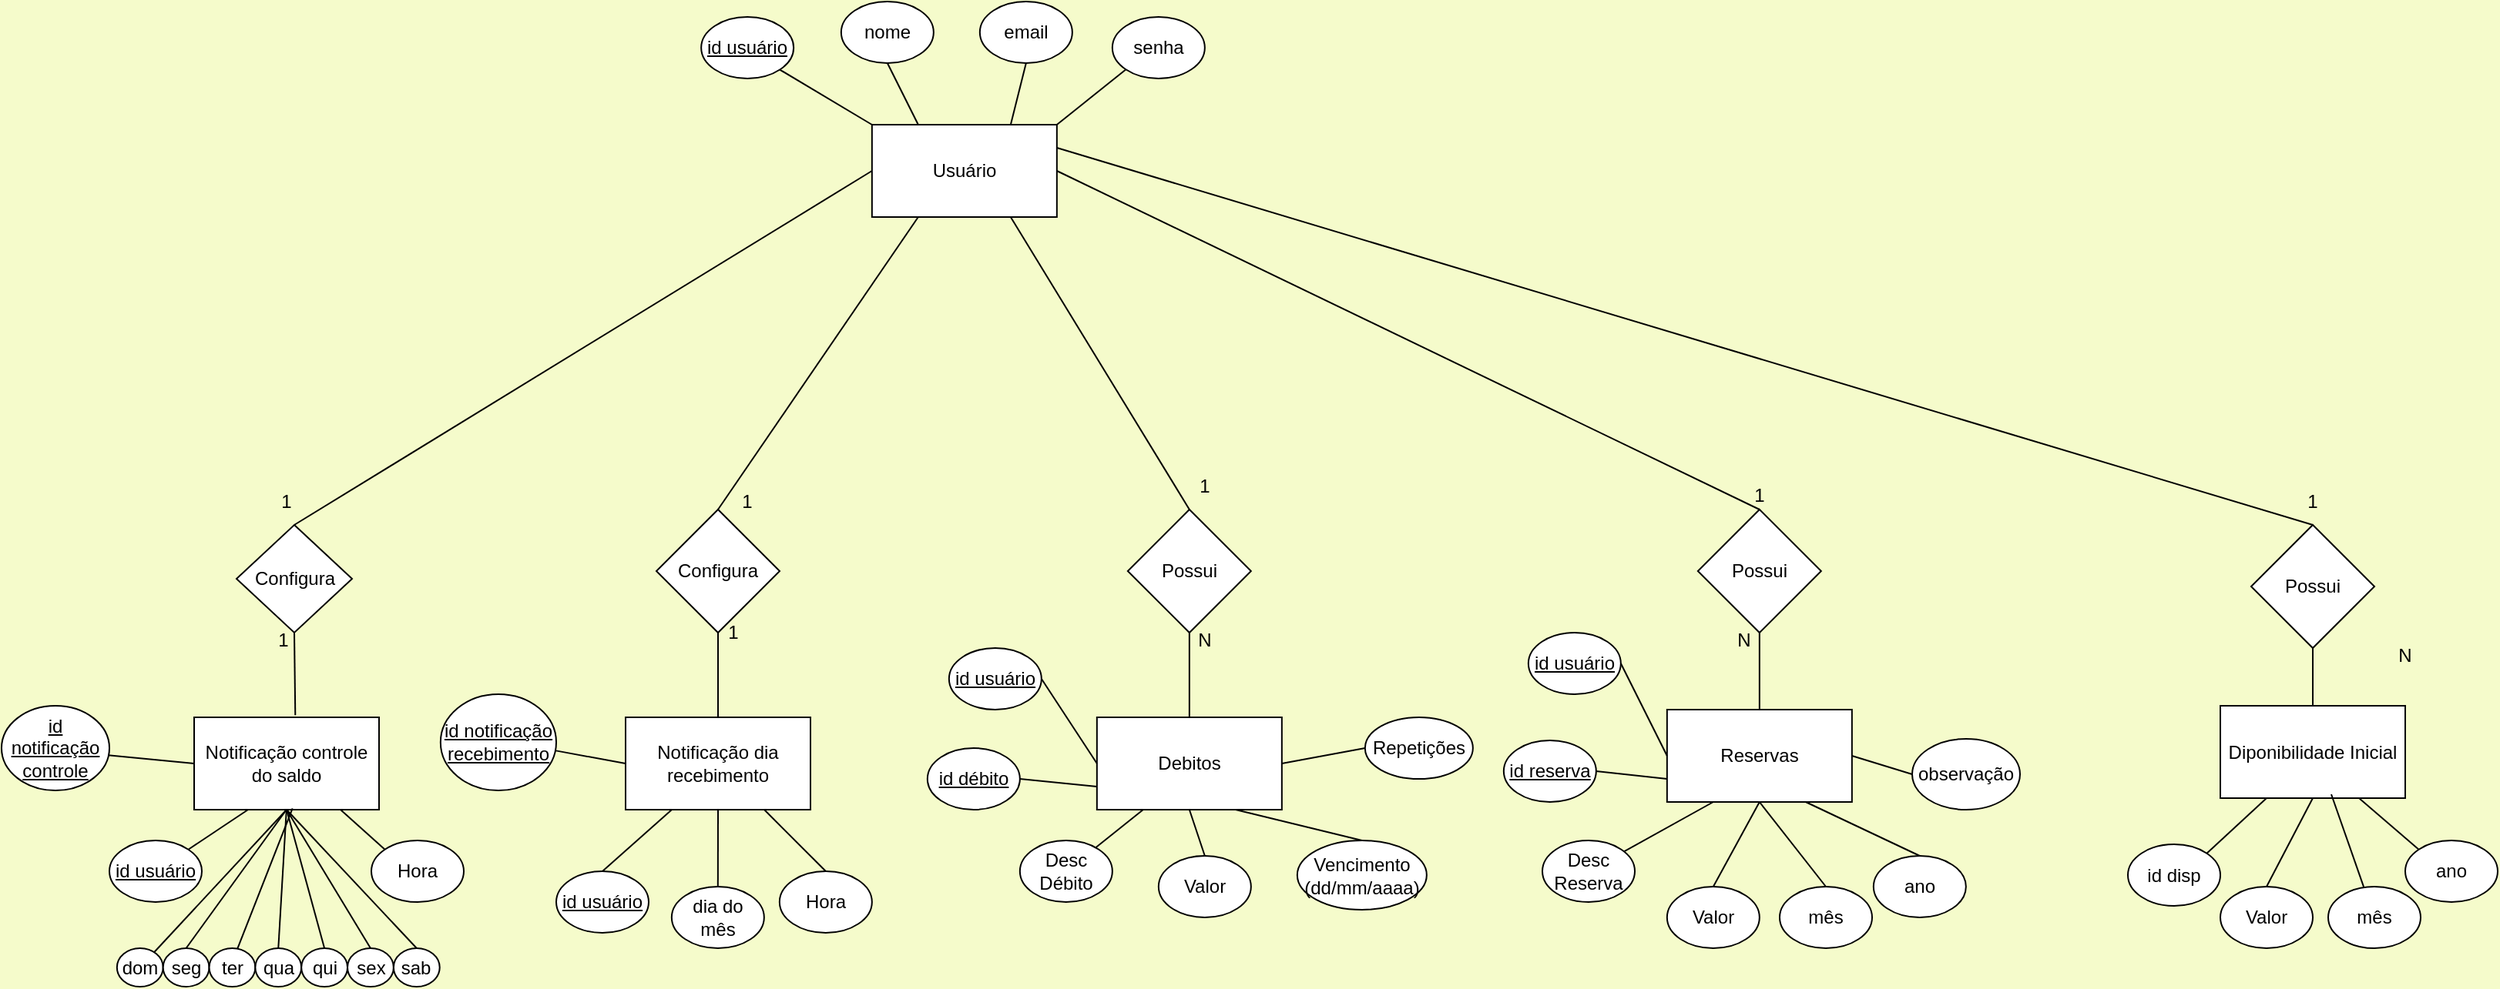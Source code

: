 <mxfile version="28.0.6">
  <diagram name="Página-1" id="mgVt0Ck4sowz0H74DGnP">
    <mxGraphModel dx="2885" dy="1116" grid="1" gridSize="10" guides="1" tooltips="1" connect="1" arrows="1" fold="1" page="1" pageScale="1" pageWidth="827" pageHeight="1169" background="light-dark(#f5fbcb, #121212)" math="0" shadow="0">
      <root>
        <mxCell id="0" />
        <mxCell id="1" parent="0" />
        <mxCell id="GZkJusN8BGpQduWCcCKn-1" value="Usuário" style="rounded=0;whiteSpace=wrap;html=1;" parent="1" vertex="1">
          <mxGeometry x="-235.08" y="311" width="120" height="60" as="geometry" />
        </mxCell>
        <mxCell id="GZkJusN8BGpQduWCcCKn-2" value="senha" style="ellipse;whiteSpace=wrap;html=1;" parent="1" vertex="1">
          <mxGeometry x="-79.08" y="241" width="60" height="40" as="geometry" />
        </mxCell>
        <mxCell id="GZkJusN8BGpQduWCcCKn-3" value="" style="endArrow=none;html=1;rounded=0;entryX=0;entryY=1;entryDx=0;entryDy=0;exitX=1;exitY=0;exitDx=0;exitDy=0;" parent="1" source="GZkJusN8BGpQduWCcCKn-1" target="GZkJusN8BGpQduWCcCKn-2" edge="1">
          <mxGeometry width="50" height="50" relative="1" as="geometry">
            <mxPoint x="-25.16" y="451" as="sourcePoint" />
            <mxPoint x="24.84" y="401" as="targetPoint" />
          </mxGeometry>
        </mxCell>
        <mxCell id="GZkJusN8BGpQduWCcCKn-4" value="email" style="ellipse;whiteSpace=wrap;html=1;" parent="1" vertex="1">
          <mxGeometry x="-165.08" y="231" width="60" height="40" as="geometry" />
        </mxCell>
        <mxCell id="GZkJusN8BGpQduWCcCKn-5" value="" style="endArrow=none;html=1;rounded=0;entryX=0.5;entryY=1;entryDx=0;entryDy=0;exitX=0.75;exitY=0;exitDx=0;exitDy=0;" parent="1" source="GZkJusN8BGpQduWCcCKn-1" target="GZkJusN8BGpQduWCcCKn-4" edge="1">
          <mxGeometry width="50" height="50" relative="1" as="geometry">
            <mxPoint x="-145.16" y="311" as="sourcePoint" />
            <mxPoint x="-125.16" y="291" as="targetPoint" />
          </mxGeometry>
        </mxCell>
        <mxCell id="GZkJusN8BGpQduWCcCKn-6" value="Debitos" style="rounded=0;whiteSpace=wrap;html=1;" parent="1" vertex="1">
          <mxGeometry x="-89.08" y="696" width="120" height="60" as="geometry" />
        </mxCell>
        <mxCell id="GZkJusN8BGpQduWCcCKn-7" value="Desc Débito" style="ellipse;whiteSpace=wrap;html=1;" parent="1" vertex="1">
          <mxGeometry x="-139.08" y="776" width="60" height="40" as="geometry" />
        </mxCell>
        <mxCell id="GZkJusN8BGpQduWCcCKn-8" value="Valor" style="ellipse;whiteSpace=wrap;html=1;" parent="1" vertex="1">
          <mxGeometry x="-49.08" y="786" width="60" height="40" as="geometry" />
        </mxCell>
        <mxCell id="GZkJusN8BGpQduWCcCKn-9" value="Vencimento&lt;div&gt;(dd/mm/aaaa)&lt;/div&gt;" style="ellipse;whiteSpace=wrap;html=1;" parent="1" vertex="1">
          <mxGeometry x="40.92" y="776" width="84" height="45" as="geometry" />
        </mxCell>
        <mxCell id="GZkJusN8BGpQduWCcCKn-12" value="&lt;u&gt;id usuário&lt;/u&gt;" style="ellipse;whiteSpace=wrap;html=1;" parent="1" vertex="1">
          <mxGeometry x="-345.92" y="241" width="60" height="40" as="geometry" />
        </mxCell>
        <mxCell id="GZkJusN8BGpQduWCcCKn-13" value="" style="endArrow=none;html=1;rounded=0;entryX=1;entryY=1;entryDx=0;entryDy=0;exitX=0;exitY=0;exitDx=0;exitDy=0;" parent="1" source="GZkJusN8BGpQduWCcCKn-1" target="GZkJusN8BGpQduWCcCKn-12" edge="1">
          <mxGeometry width="50" height="50" relative="1" as="geometry">
            <mxPoint x="-175.16" y="311" as="sourcePoint" />
            <mxPoint x="-285.08" y="289.96" as="targetPoint" />
          </mxGeometry>
        </mxCell>
        <mxCell id="GZkJusN8BGpQduWCcCKn-14" value="" style="endArrow=none;html=1;rounded=0;entryX=0;entryY=0.5;entryDx=0;entryDy=0;exitX=1;exitY=0.5;exitDx=0;exitDy=0;" parent="1" source="GZkJusN8BGpQduWCcCKn-15" target="GZkJusN8BGpQduWCcCKn-6" edge="1">
          <mxGeometry width="50" height="50" relative="1" as="geometry">
            <mxPoint x="-99.08" y="676" as="sourcePoint" />
            <mxPoint x="-129.08" y="656" as="targetPoint" />
          </mxGeometry>
        </mxCell>
        <mxCell id="GZkJusN8BGpQduWCcCKn-15" value="&lt;u&gt;id usuário&lt;/u&gt;" style="ellipse;whiteSpace=wrap;html=1;" parent="1" vertex="1">
          <mxGeometry x="-185.08" y="651" width="60" height="40" as="geometry" />
        </mxCell>
        <mxCell id="GZkJusN8BGpQduWCcCKn-17" value="" style="endArrow=none;html=1;rounded=0;exitX=0.25;exitY=1;exitDx=0;exitDy=0;" parent="1" source="GZkJusN8BGpQduWCcCKn-6" target="GZkJusN8BGpQduWCcCKn-7" edge="1">
          <mxGeometry width="50" height="50" relative="1" as="geometry">
            <mxPoint x="-29.08" y="686" as="sourcePoint" />
            <mxPoint x="-29.08" y="716" as="targetPoint" />
          </mxGeometry>
        </mxCell>
        <mxCell id="GZkJusN8BGpQduWCcCKn-20" value="" style="endArrow=none;html=1;rounded=0;entryX=0.5;entryY=0;entryDx=0;entryDy=0;exitX=0.5;exitY=1;exitDx=0;exitDy=0;" parent="1" source="GZkJusN8BGpQduWCcCKn-6" target="GZkJusN8BGpQduWCcCKn-8" edge="1">
          <mxGeometry width="50" height="50" relative="1" as="geometry">
            <mxPoint x="-59.08" y="756" as="sourcePoint" />
            <mxPoint x="-59.08" y="793" as="targetPoint" />
          </mxGeometry>
        </mxCell>
        <mxCell id="GZkJusN8BGpQduWCcCKn-21" value="" style="endArrow=none;html=1;rounded=0;exitX=0.75;exitY=1;exitDx=0;exitDy=0;entryX=0.5;entryY=0;entryDx=0;entryDy=0;" parent="1" source="GZkJusN8BGpQduWCcCKn-6" target="GZkJusN8BGpQduWCcCKn-9" edge="1">
          <mxGeometry width="50" height="50" relative="1" as="geometry">
            <mxPoint x="0.92" y="796" as="sourcePoint" />
            <mxPoint x="0.92" y="844" as="targetPoint" />
          </mxGeometry>
        </mxCell>
        <mxCell id="GZkJusN8BGpQduWCcCKn-24" value="Reservas" style="rounded=0;whiteSpace=wrap;html=1;" parent="1" vertex="1">
          <mxGeometry x="280.92" y="691" width="120" height="60" as="geometry" />
        </mxCell>
        <mxCell id="GZkJusN8BGpQduWCcCKn-25" value="Desc Reserva" style="ellipse;whiteSpace=wrap;html=1;" parent="1" vertex="1">
          <mxGeometry x="200.0" y="776" width="60" height="40" as="geometry" />
        </mxCell>
        <mxCell id="GZkJusN8BGpQduWCcCKn-26" value="" style="endArrow=none;html=1;rounded=0;exitX=0.25;exitY=1;exitDx=0;exitDy=0;" parent="1" source="GZkJusN8BGpQduWCcCKn-24" target="GZkJusN8BGpQduWCcCKn-25" edge="1">
          <mxGeometry width="50" height="50" relative="1" as="geometry">
            <mxPoint x="281.92" y="510" as="sourcePoint" />
            <mxPoint x="250.92" y="501" as="targetPoint" />
          </mxGeometry>
        </mxCell>
        <mxCell id="GZkJusN8BGpQduWCcCKn-27" value="Valor" style="ellipse;whiteSpace=wrap;html=1;" parent="1" vertex="1">
          <mxGeometry x="280.92" y="806" width="60" height="40" as="geometry" />
        </mxCell>
        <mxCell id="GZkJusN8BGpQduWCcCKn-28" value="" style="endArrow=none;html=1;rounded=0;entryX=0.5;entryY=0;entryDx=0;entryDy=0;exitX=0.5;exitY=1;exitDx=0;exitDy=0;" parent="1" source="GZkJusN8BGpQduWCcCKn-24" target="GZkJusN8BGpQduWCcCKn-27" edge="1">
          <mxGeometry width="50" height="50" relative="1" as="geometry">
            <mxPoint x="310.92" y="751" as="sourcePoint" />
            <mxPoint x="310.92" y="788" as="targetPoint" />
          </mxGeometry>
        </mxCell>
        <mxCell id="GZkJusN8BGpQduWCcCKn-29" value="observação" style="ellipse;whiteSpace=wrap;html=1;" parent="1" vertex="1">
          <mxGeometry x="440" y="710" width="70" height="46" as="geometry" />
        </mxCell>
        <mxCell id="GZkJusN8BGpQduWCcCKn-30" value="" style="endArrow=none;html=1;rounded=0;exitX=0;exitY=0.5;exitDx=0;exitDy=0;entryX=1;entryY=0.5;entryDx=0;entryDy=0;" parent="1" source="GZkJusN8BGpQduWCcCKn-29" target="GZkJusN8BGpQduWCcCKn-24" edge="1">
          <mxGeometry width="50" height="50" relative="1" as="geometry">
            <mxPoint x="301.92" y="717" as="sourcePoint" />
            <mxPoint x="260.92" y="711" as="targetPoint" />
          </mxGeometry>
        </mxCell>
        <mxCell id="GZkJusN8BGpQduWCcCKn-31" value="&lt;u&gt;id usuário&lt;/u&gt;" style="ellipse;whiteSpace=wrap;html=1;" parent="1" vertex="1">
          <mxGeometry x="190.92" y="641" width="60" height="40" as="geometry" />
        </mxCell>
        <mxCell id="GZkJusN8BGpQduWCcCKn-32" value="" style="endArrow=none;html=1;rounded=0;exitX=1;exitY=0.5;exitDx=0;exitDy=0;entryX=0;entryY=0.5;entryDx=0;entryDy=0;" parent="1" source="GZkJusN8BGpQduWCcCKn-31" target="GZkJusN8BGpQduWCcCKn-24" edge="1">
          <mxGeometry width="50" height="50" relative="1" as="geometry">
            <mxPoint x="301.92" y="717" as="sourcePoint" />
            <mxPoint x="260.92" y="711" as="targetPoint" />
          </mxGeometry>
        </mxCell>
        <mxCell id="GZkJusN8BGpQduWCcCKn-33" value="Possui" style="rhombus;whiteSpace=wrap;html=1;" parent="1" vertex="1">
          <mxGeometry x="300.92" y="561" width="80" height="80" as="geometry" />
        </mxCell>
        <mxCell id="GZkJusN8BGpQduWCcCKn-34" value="" style="endArrow=none;html=1;rounded=0;exitX=1;exitY=0.5;exitDx=0;exitDy=0;entryX=0.5;entryY=0;entryDx=0;entryDy=0;" parent="1" source="GZkJusN8BGpQduWCcCKn-1" target="GZkJusN8BGpQduWCcCKn-33" edge="1">
          <mxGeometry width="50" height="50" relative="1" as="geometry">
            <mxPoint x="24.84" y="471" as="sourcePoint" />
            <mxPoint x="74.84" y="421" as="targetPoint" />
          </mxGeometry>
        </mxCell>
        <mxCell id="GZkJusN8BGpQduWCcCKn-36" value="" style="endArrow=none;html=1;rounded=0;exitX=0.5;exitY=1;exitDx=0;exitDy=0;entryX=0.5;entryY=0;entryDx=0;entryDy=0;" parent="1" source="GZkJusN8BGpQduWCcCKn-33" target="GZkJusN8BGpQduWCcCKn-24" edge="1">
          <mxGeometry width="50" height="50" relative="1" as="geometry">
            <mxPoint x="250.84" y="431" as="sourcePoint" />
            <mxPoint x="334.84" y="469" as="targetPoint" />
          </mxGeometry>
        </mxCell>
        <mxCell id="GZkJusN8BGpQduWCcCKn-37" value="1" style="text;html=1;align=center;verticalAlign=middle;whiteSpace=wrap;rounded=0;" parent="1" vertex="1">
          <mxGeometry x="310.92" y="537" width="60" height="30" as="geometry" />
        </mxCell>
        <mxCell id="GZkJusN8BGpQduWCcCKn-38" value="N" style="text;html=1;align=center;verticalAlign=middle;whiteSpace=wrap;rounded=0;" parent="1" vertex="1">
          <mxGeometry x="300.92" y="631" width="60" height="30" as="geometry" />
        </mxCell>
        <mxCell id="GZkJusN8BGpQduWCcCKn-39" value="Possui" style="rhombus;whiteSpace=wrap;html=1;" parent="1" vertex="1">
          <mxGeometry x="-69.08" y="561" width="80" height="80" as="geometry" />
        </mxCell>
        <mxCell id="GZkJusN8BGpQduWCcCKn-40" value="" style="endArrow=none;html=1;rounded=0;entryX=0.5;entryY=0;entryDx=0;entryDy=0;exitX=0.75;exitY=1;exitDx=0;exitDy=0;" parent="1" source="GZkJusN8BGpQduWCcCKn-1" target="GZkJusN8BGpQduWCcCKn-39" edge="1">
          <mxGeometry width="50" height="50" relative="1" as="geometry">
            <mxPoint x="-195.08" y="451" as="sourcePoint" />
            <mxPoint x="-85.16" y="341" as="targetPoint" />
          </mxGeometry>
        </mxCell>
        <mxCell id="GZkJusN8BGpQduWCcCKn-42" value="1" style="text;html=1;align=center;verticalAlign=middle;whiteSpace=wrap;rounded=0;" parent="1" vertex="1">
          <mxGeometry x="-49.08" y="531" width="60" height="30" as="geometry" />
        </mxCell>
        <mxCell id="GZkJusN8BGpQduWCcCKn-43" value="N" style="text;html=1;align=center;verticalAlign=middle;whiteSpace=wrap;rounded=0;" parent="1" vertex="1">
          <mxGeometry x="-49.08" y="631" width="60" height="30" as="geometry" />
        </mxCell>
        <mxCell id="GZkJusN8BGpQduWCcCKn-44" value="Notificação dia recebimento" style="rounded=0;whiteSpace=wrap;html=1;" parent="1" vertex="1">
          <mxGeometry x="-395" y="696" width="120" height="60" as="geometry" />
        </mxCell>
        <mxCell id="GZkJusN8BGpQduWCcCKn-45" value="dia do mês" style="ellipse;whiteSpace=wrap;html=1;" parent="1" vertex="1">
          <mxGeometry x="-365.08" y="806" width="60" height="40" as="geometry" />
        </mxCell>
        <mxCell id="GZkJusN8BGpQduWCcCKn-46" value="Hora" style="ellipse;whiteSpace=wrap;html=1;" parent="1" vertex="1">
          <mxGeometry x="-295.08" y="796" width="60" height="40" as="geometry" />
        </mxCell>
        <mxCell id="GZkJusN8BGpQduWCcCKn-47" value="&lt;u&gt;id usuário&lt;/u&gt;" style="ellipse;whiteSpace=wrap;html=1;" parent="1" vertex="1">
          <mxGeometry x="-440" y="796" width="60" height="40" as="geometry" />
        </mxCell>
        <mxCell id="GZkJusN8BGpQduWCcCKn-48" value="" style="endArrow=none;html=1;rounded=0;exitX=0.75;exitY=1;exitDx=0;exitDy=0;entryX=0.5;entryY=0;entryDx=0;entryDy=0;" parent="1" source="GZkJusN8BGpQduWCcCKn-44" target="GZkJusN8BGpQduWCcCKn-46" edge="1">
          <mxGeometry width="50" height="50" relative="1" as="geometry">
            <mxPoint x="-205.0" y="656" as="sourcePoint" />
            <mxPoint x="-15.0" y="706" as="targetPoint" />
          </mxGeometry>
        </mxCell>
        <mxCell id="GZkJusN8BGpQduWCcCKn-49" value="" style="endArrow=none;html=1;rounded=0;exitX=0.5;exitY=1;exitDx=0;exitDy=0;" parent="1" source="GZkJusN8BGpQduWCcCKn-44" target="GZkJusN8BGpQduWCcCKn-45" edge="1">
          <mxGeometry width="50" height="50" relative="1" as="geometry">
            <mxPoint x="-365" y="776" as="sourcePoint" />
            <mxPoint x="-336" y="802" as="targetPoint" />
          </mxGeometry>
        </mxCell>
        <mxCell id="GZkJusN8BGpQduWCcCKn-50" value="" style="endArrow=none;html=1;rounded=0;exitX=0.25;exitY=1;exitDx=0;exitDy=0;entryX=0.5;entryY=0;entryDx=0;entryDy=0;" parent="1" source="GZkJusN8BGpQduWCcCKn-44" target="GZkJusN8BGpQduWCcCKn-47" edge="1">
          <mxGeometry width="50" height="50" relative="1" as="geometry">
            <mxPoint x="-425" y="786" as="sourcePoint" />
            <mxPoint x="-425" y="816" as="targetPoint" />
          </mxGeometry>
        </mxCell>
        <mxCell id="GZkJusN8BGpQduWCcCKn-51" value="Notificação controle do saldo" style="rounded=0;whiteSpace=wrap;html=1;" parent="1" vertex="1">
          <mxGeometry x="-675" y="696" width="120" height="60" as="geometry" />
        </mxCell>
        <mxCell id="GZkJusN8BGpQduWCcCKn-52" value="dom" style="ellipse;whiteSpace=wrap;html=1;" parent="1" vertex="1">
          <mxGeometry x="-725.08" y="846" width="29.92" height="25" as="geometry" />
        </mxCell>
        <mxCell id="GZkJusN8BGpQduWCcCKn-53" value="Hora" style="ellipse;whiteSpace=wrap;html=1;" parent="1" vertex="1">
          <mxGeometry x="-560" y="776" width="60" height="40" as="geometry" />
        </mxCell>
        <mxCell id="GZkJusN8BGpQduWCcCKn-54" value="&lt;u&gt;id usuário&lt;/u&gt;" style="ellipse;whiteSpace=wrap;html=1;" parent="1" vertex="1">
          <mxGeometry x="-730" y="776" width="60" height="40" as="geometry" />
        </mxCell>
        <mxCell id="GZkJusN8BGpQduWCcCKn-55" value="" style="endArrow=none;html=1;rounded=0;exitX=0.75;exitY=1;exitDx=0;exitDy=0;entryX=0;entryY=0;entryDx=0;entryDy=0;" parent="1" target="GZkJusN8BGpQduWCcCKn-53" edge="1">
          <mxGeometry width="50" height="50" relative="1" as="geometry">
            <mxPoint x="-580" y="756" as="sourcePoint" />
            <mxPoint x="-200" y="706" as="targetPoint" />
          </mxGeometry>
        </mxCell>
        <mxCell id="GZkJusN8BGpQduWCcCKn-56" value="" style="endArrow=none;html=1;rounded=0;exitX=0.5;exitY=1;exitDx=0;exitDy=0;" parent="1" source="GZkJusN8BGpQduWCcCKn-51" target="GZkJusN8BGpQduWCcCKn-52" edge="1">
          <mxGeometry width="50" height="50" relative="1" as="geometry">
            <mxPoint x="-610" y="756" as="sourcePoint" />
            <mxPoint x="-521" y="802" as="targetPoint" />
          </mxGeometry>
        </mxCell>
        <mxCell id="GZkJusN8BGpQduWCcCKn-57" value="" style="endArrow=none;html=1;rounded=0;exitX=0.25;exitY=1;exitDx=0;exitDy=0;entryX=1;entryY=0;entryDx=0;entryDy=0;" parent="1" target="GZkJusN8BGpQduWCcCKn-54" edge="1">
          <mxGeometry width="50" height="50" relative="1" as="geometry">
            <mxPoint x="-640" y="756" as="sourcePoint" />
            <mxPoint x="-610" y="816" as="targetPoint" />
          </mxGeometry>
        </mxCell>
        <mxCell id="GZkJusN8BGpQduWCcCKn-58" value="Configura" style="rhombus;whiteSpace=wrap;html=1;" parent="1" vertex="1">
          <mxGeometry x="-375" y="561" width="80" height="80" as="geometry" />
        </mxCell>
        <mxCell id="GZkJusN8BGpQduWCcCKn-59" value="Configura" style="rhombus;whiteSpace=wrap;html=1;" parent="1" vertex="1">
          <mxGeometry x="-647.5" y="571" width="75" height="70" as="geometry" />
        </mxCell>
        <mxCell id="GZkJusN8BGpQduWCcCKn-60" value="" style="endArrow=none;html=1;rounded=0;exitX=0.25;exitY=1;exitDx=0;exitDy=0;entryX=0.5;entryY=0;entryDx=0;entryDy=0;" parent="1" source="GZkJusN8BGpQduWCcCKn-1" target="GZkJusN8BGpQduWCcCKn-58" edge="1">
          <mxGeometry width="50" height="50" relative="1" as="geometry">
            <mxPoint x="-135.08" y="391" as="sourcePoint" />
            <mxPoint x="-62.08" y="451" as="targetPoint" />
          </mxGeometry>
        </mxCell>
        <mxCell id="GZkJusN8BGpQduWCcCKn-61" value="" style="endArrow=none;html=1;rounded=0;exitX=0.5;exitY=1;exitDx=0;exitDy=0;entryX=0.5;entryY=0;entryDx=0;entryDy=0;" parent="1" source="GZkJusN8BGpQduWCcCKn-58" target="GZkJusN8BGpQduWCcCKn-44" edge="1">
          <mxGeometry width="50" height="50" relative="1" as="geometry">
            <mxPoint x="-308.08" y="546" as="sourcePoint" />
            <mxPoint x="-349.08" y="614" as="targetPoint" />
          </mxGeometry>
        </mxCell>
        <mxCell id="GZkJusN8BGpQduWCcCKn-62" value="" style="endArrow=none;html=1;rounded=0;exitX=0;exitY=0.5;exitDx=0;exitDy=0;entryX=0.5;entryY=0;entryDx=0;entryDy=0;" parent="1" source="GZkJusN8BGpQduWCcCKn-1" target="GZkJusN8BGpQduWCcCKn-59" edge="1">
          <mxGeometry width="50" height="50" relative="1" as="geometry">
            <mxPoint x="-245.08" y="511" as="sourcePoint" />
            <mxPoint x="-241.08" y="571" as="targetPoint" />
          </mxGeometry>
        </mxCell>
        <mxCell id="GZkJusN8BGpQduWCcCKn-63" value="" style="endArrow=none;html=1;rounded=0;exitX=0.547;exitY=-0.022;exitDx=0;exitDy=0;entryX=0.5;entryY=1;entryDx=0;entryDy=0;exitPerimeter=0;" parent="1" source="GZkJusN8BGpQduWCcCKn-51" target="GZkJusN8BGpQduWCcCKn-59" edge="1">
          <mxGeometry width="50" height="50" relative="1" as="geometry">
            <mxPoint x="-308" y="351" as="sourcePoint" />
            <mxPoint x="-430" y="361" as="targetPoint" />
          </mxGeometry>
        </mxCell>
        <mxCell id="GZkJusN8BGpQduWCcCKn-65" value="1" style="text;html=1;align=center;verticalAlign=middle;whiteSpace=wrap;rounded=0;" parent="1" vertex="1">
          <mxGeometry x="-345.92" y="541" width="60" height="30" as="geometry" />
        </mxCell>
        <mxCell id="GZkJusN8BGpQduWCcCKn-66" value="1" style="text;html=1;align=center;verticalAlign=middle;whiteSpace=wrap;rounded=0;" parent="1" vertex="1">
          <mxGeometry x="-355.08" y="626" width="60" height="30" as="geometry" />
        </mxCell>
        <mxCell id="GZkJusN8BGpQduWCcCKn-67" value="1" style="text;html=1;align=center;verticalAlign=middle;whiteSpace=wrap;rounded=0;" parent="1" vertex="1">
          <mxGeometry x="-647.5" y="631" width="60" height="30" as="geometry" />
        </mxCell>
        <mxCell id="GZkJusN8BGpQduWCcCKn-68" value="1" style="text;html=1;align=center;verticalAlign=middle;whiteSpace=wrap;rounded=0;" parent="1" vertex="1">
          <mxGeometry x="-645" y="541" width="60" height="30" as="geometry" />
        </mxCell>
        <mxCell id="GZkJusN8BGpQduWCcCKn-69" value="" style="endArrow=none;html=1;rounded=0;exitX=0.5;exitY=1;exitDx=0;exitDy=0;entryX=0.5;entryY=0;entryDx=0;entryDy=0;" parent="1" source="GZkJusN8BGpQduWCcCKn-39" target="GZkJusN8BGpQduWCcCKn-6" edge="1">
          <mxGeometry width="50" height="50" relative="1" as="geometry">
            <mxPoint x="-149.16" y="721" as="sourcePoint" />
            <mxPoint x="-129.08" y="681" as="targetPoint" />
          </mxGeometry>
        </mxCell>
        <mxCell id="dG-878dSHfWD0G2dkLnb-2" value="nome" style="ellipse;whiteSpace=wrap;html=1;" parent="1" vertex="1">
          <mxGeometry x="-255.08" y="231" width="60" height="40" as="geometry" />
        </mxCell>
        <mxCell id="dG-878dSHfWD0G2dkLnb-4" value="" style="endArrow=none;html=1;rounded=0;entryX=0.5;entryY=1;entryDx=0;entryDy=0;exitX=0.25;exitY=0;exitDx=0;exitDy=0;" parent="1" source="GZkJusN8BGpQduWCcCKn-1" target="dG-878dSHfWD0G2dkLnb-2" edge="1">
          <mxGeometry width="50" height="50" relative="1" as="geometry">
            <mxPoint x="-155.08" y="323" as="sourcePoint" />
            <mxPoint x="-118.08" y="281" as="targetPoint" />
          </mxGeometry>
        </mxCell>
        <mxCell id="6vvsSDO2jYM5AOanYgLm-4" value="&lt;u&gt;id débito&lt;/u&gt;" style="ellipse;whiteSpace=wrap;html=1;" parent="1" vertex="1">
          <mxGeometry x="-199.08" y="716" width="60" height="40" as="geometry" />
        </mxCell>
        <mxCell id="6vvsSDO2jYM5AOanYgLm-5" value="" style="endArrow=none;html=1;rounded=0;entryX=0;entryY=0.75;entryDx=0;entryDy=0;exitX=1;exitY=0.5;exitDx=0;exitDy=0;" parent="1" source="6vvsSDO2jYM5AOanYgLm-4" target="GZkJusN8BGpQduWCcCKn-6" edge="1">
          <mxGeometry width="50" height="50" relative="1" as="geometry">
            <mxPoint x="-105.08" y="731" as="sourcePoint" />
            <mxPoint x="-69.08" y="786" as="targetPoint" />
          </mxGeometry>
        </mxCell>
        <mxCell id="6vvsSDO2jYM5AOanYgLm-7" value="&lt;u&gt;id notificação controle&lt;/u&gt;" style="ellipse;whiteSpace=wrap;html=1;" parent="1" vertex="1">
          <mxGeometry x="-800" y="688.5" width="70" height="55" as="geometry" />
        </mxCell>
        <mxCell id="6vvsSDO2jYM5AOanYgLm-8" value="" style="endArrow=none;html=1;rounded=0;exitX=0;exitY=0.5;exitDx=0;exitDy=0;entryX=0.989;entryY=0.585;entryDx=0;entryDy=0;entryPerimeter=0;" parent="1" source="GZkJusN8BGpQduWCcCKn-51" target="6vvsSDO2jYM5AOanYgLm-7" edge="1">
          <mxGeometry width="50" height="50" relative="1" as="geometry">
            <mxPoint x="-636" y="781" as="sourcePoint" />
            <mxPoint x="-675.08" y="807" as="targetPoint" />
          </mxGeometry>
        </mxCell>
        <mxCell id="6vvsSDO2jYM5AOanYgLm-9" value="&lt;u&gt;id notificação recebimento&lt;/u&gt;" style="ellipse;whiteSpace=wrap;html=1;" parent="1" vertex="1">
          <mxGeometry x="-515.08" y="681" width="75.08" height="62.5" as="geometry" />
        </mxCell>
        <mxCell id="6vvsSDO2jYM5AOanYgLm-10" value="" style="endArrow=none;html=1;rounded=0;exitX=0;exitY=0.5;exitDx=0;exitDy=0;entryX=0.989;entryY=0.585;entryDx=0;entryDy=0;entryPerimeter=0;" parent="1" source="GZkJusN8BGpQduWCcCKn-44" target="6vvsSDO2jYM5AOanYgLm-9" edge="1">
          <mxGeometry width="50" height="50" relative="1" as="geometry">
            <mxPoint x="-395.0" y="721" as="sourcePoint" />
            <mxPoint x="-395.0" y="802" as="targetPoint" />
          </mxGeometry>
        </mxCell>
        <mxCell id="6vvsSDO2jYM5AOanYgLm-11" value="&lt;u&gt;id reserva&lt;/u&gt;" style="ellipse;whiteSpace=wrap;html=1;" parent="1" vertex="1">
          <mxGeometry x="174.92" y="711" width="60" height="40" as="geometry" />
        </mxCell>
        <mxCell id="6vvsSDO2jYM5AOanYgLm-12" value="" style="endArrow=none;html=1;rounded=0;entryX=0;entryY=0.75;entryDx=0;entryDy=0;exitX=1;exitY=0.5;exitDx=0;exitDy=0;" parent="1" source="6vvsSDO2jYM5AOanYgLm-11" target="GZkJusN8BGpQduWCcCKn-24" edge="1">
          <mxGeometry width="50" height="50" relative="1" as="geometry">
            <mxPoint x="268.92" y="726" as="sourcePoint" />
            <mxPoint x="284.92" y="736" as="targetPoint" />
          </mxGeometry>
        </mxCell>
        <mxCell id="6vvsSDO2jYM5AOanYgLm-14" value="Repetições" style="ellipse;whiteSpace=wrap;html=1;" parent="1" vertex="1">
          <mxGeometry x="84.92" y="696" width="70" height="40" as="geometry" />
        </mxCell>
        <mxCell id="6vvsSDO2jYM5AOanYgLm-15" value="" style="endArrow=none;html=1;rounded=0;exitX=1;exitY=0.5;exitDx=0;exitDy=0;entryX=0;entryY=0.5;entryDx=0;entryDy=0;" parent="1" source="GZkJusN8BGpQduWCcCKn-6" target="6vvsSDO2jYM5AOanYgLm-14" edge="1">
          <mxGeometry width="50" height="50" relative="1" as="geometry">
            <mxPoint x="34.92" y="776" as="sourcePoint" />
            <mxPoint x="78.92" y="721" as="targetPoint" />
          </mxGeometry>
        </mxCell>
        <mxCell id="6vvsSDO2jYM5AOanYgLm-20" value="seg" style="ellipse;whiteSpace=wrap;html=1;" parent="1" vertex="1">
          <mxGeometry x="-695.16" y="846" width="29.92" height="25" as="geometry" />
        </mxCell>
        <mxCell id="6vvsSDO2jYM5AOanYgLm-21" value="ter" style="ellipse;whiteSpace=wrap;html=1;" parent="1" vertex="1">
          <mxGeometry x="-665.24" y="846" width="29.92" height="25" as="geometry" />
        </mxCell>
        <mxCell id="6vvsSDO2jYM5AOanYgLm-22" value="qua" style="ellipse;whiteSpace=wrap;html=1;" parent="1" vertex="1">
          <mxGeometry x="-635.32" y="846" width="29.92" height="25" as="geometry" />
        </mxCell>
        <mxCell id="6vvsSDO2jYM5AOanYgLm-23" value="qui" style="ellipse;whiteSpace=wrap;html=1;" parent="1" vertex="1">
          <mxGeometry x="-605.4" y="846" width="29.92" height="25" as="geometry" />
        </mxCell>
        <mxCell id="6vvsSDO2jYM5AOanYgLm-24" value="sex" style="ellipse;whiteSpace=wrap;html=1;" parent="1" vertex="1">
          <mxGeometry x="-575.48" y="846" width="29.92" height="25" as="geometry" />
        </mxCell>
        <mxCell id="6vvsSDO2jYM5AOanYgLm-25" value="sab" style="ellipse;whiteSpace=wrap;html=1;" parent="1" vertex="1">
          <mxGeometry x="-545.56" y="846" width="29.92" height="25" as="geometry" />
        </mxCell>
        <mxCell id="6vvsSDO2jYM5AOanYgLm-26" value="" style="endArrow=none;html=1;rounded=0;entryX=0.5;entryY=0;entryDx=0;entryDy=0;" parent="1" target="6vvsSDO2jYM5AOanYgLm-20" edge="1">
          <mxGeometry width="50" height="50" relative="1" as="geometry">
            <mxPoint x="-615.08" y="756" as="sourcePoint" />
            <mxPoint x="-645.08" y="914" as="targetPoint" />
          </mxGeometry>
        </mxCell>
        <mxCell id="6vvsSDO2jYM5AOanYgLm-27" value="" style="endArrow=none;html=1;rounded=0;exitX=0.532;exitY=0.987;exitDx=0;exitDy=0;entryX=0.615;entryY=0.008;entryDx=0;entryDy=0;exitPerimeter=0;entryPerimeter=0;" parent="1" source="GZkJusN8BGpQduWCcCKn-51" target="6vvsSDO2jYM5AOanYgLm-21" edge="1">
          <mxGeometry width="50" height="50" relative="1" as="geometry">
            <mxPoint x="-584.08" y="851" as="sourcePoint" />
            <mxPoint x="-655.08" y="941" as="targetPoint" />
          </mxGeometry>
        </mxCell>
        <mxCell id="6vvsSDO2jYM5AOanYgLm-28" value="" style="endArrow=none;html=1;rounded=0;entryX=0.5;entryY=0;entryDx=0;entryDy=0;" parent="1" target="6vvsSDO2jYM5AOanYgLm-22" edge="1">
          <mxGeometry width="50" height="50" relative="1" as="geometry">
            <mxPoint x="-615.08" y="756" as="sourcePoint" />
            <mxPoint x="-605.08" y="922" as="targetPoint" />
          </mxGeometry>
        </mxCell>
        <mxCell id="6vvsSDO2jYM5AOanYgLm-29" value="" style="endArrow=none;html=1;rounded=0;entryX=0.5;entryY=0;entryDx=0;entryDy=0;exitX=0.5;exitY=1;exitDx=0;exitDy=0;" parent="1" source="GZkJusN8BGpQduWCcCKn-51" target="6vvsSDO2jYM5AOanYgLm-23" edge="1">
          <mxGeometry width="50" height="50" relative="1" as="geometry">
            <mxPoint x="-605.08" y="761" as="sourcePoint" />
            <mxPoint x="-605.08" y="876" as="targetPoint" />
          </mxGeometry>
        </mxCell>
        <mxCell id="6vvsSDO2jYM5AOanYgLm-31" value="" style="endArrow=none;html=1;rounded=0;entryX=0.5;entryY=0;entryDx=0;entryDy=0;exitX=0.5;exitY=1;exitDx=0;exitDy=0;" parent="1" source="GZkJusN8BGpQduWCcCKn-51" target="6vvsSDO2jYM5AOanYgLm-24" edge="1">
          <mxGeometry width="50" height="50" relative="1" as="geometry">
            <mxPoint x="-585.08" y="861" as="sourcePoint" />
            <mxPoint x="-575.08" y="952" as="targetPoint" />
          </mxGeometry>
        </mxCell>
        <mxCell id="6vvsSDO2jYM5AOanYgLm-32" value="" style="endArrow=none;html=1;rounded=0;entryX=0.5;entryY=0;entryDx=0;entryDy=0;exitX=0.5;exitY=1;exitDx=0;exitDy=0;" parent="1" source="GZkJusN8BGpQduWCcCKn-51" target="6vvsSDO2jYM5AOanYgLm-25" edge="1">
          <mxGeometry width="50" height="50" relative="1" as="geometry">
            <mxPoint x="-605.08" y="761" as="sourcePoint" />
            <mxPoint x="-491.08" y="952" as="targetPoint" />
          </mxGeometry>
        </mxCell>
        <mxCell id="gJ6XN70CzQh_0VGnEmm3-1" value="Possui" style="rhombus;whiteSpace=wrap;html=1;" vertex="1" parent="1">
          <mxGeometry x="660" y="571" width="80" height="80" as="geometry" />
        </mxCell>
        <mxCell id="gJ6XN70CzQh_0VGnEmm3-2" value="Diponibilidade Inicial" style="rounded=0;whiteSpace=wrap;html=1;" vertex="1" parent="1">
          <mxGeometry x="640" y="688.5" width="120" height="60" as="geometry" />
        </mxCell>
        <mxCell id="gJ6XN70CzQh_0VGnEmm3-3" value="" style="endArrow=none;html=1;rounded=0;exitX=1;exitY=0.25;exitDx=0;exitDy=0;entryX=0.5;entryY=0;entryDx=0;entryDy=0;" edge="1" parent="1" source="GZkJusN8BGpQduWCcCKn-1" target="gJ6XN70CzQh_0VGnEmm3-1">
          <mxGeometry width="50" height="50" relative="1" as="geometry">
            <mxPoint x="-130" y="370" as="sourcePoint" />
            <mxPoint x="326" y="590" as="targetPoint" />
          </mxGeometry>
        </mxCell>
        <mxCell id="gJ6XN70CzQh_0VGnEmm3-4" value="1" style="text;html=1;align=center;verticalAlign=middle;whiteSpace=wrap;rounded=0;" vertex="1" parent="1">
          <mxGeometry x="670" y="541" width="60" height="30" as="geometry" />
        </mxCell>
        <mxCell id="gJ6XN70CzQh_0VGnEmm3-5" value="N" style="text;html=1;align=center;verticalAlign=middle;whiteSpace=wrap;rounded=0;" vertex="1" parent="1">
          <mxGeometry x="730" y="641" width="60" height="30" as="geometry" />
        </mxCell>
        <mxCell id="gJ6XN70CzQh_0VGnEmm3-7" value="" style="endArrow=none;html=1;rounded=0;entryX=0.5;entryY=0;entryDx=0;entryDy=0;exitX=0.5;exitY=1;exitDx=0;exitDy=0;" edge="1" parent="1" source="gJ6XN70CzQh_0VGnEmm3-1" target="gJ6XN70CzQh_0VGnEmm3-2">
          <mxGeometry width="50" height="50" relative="1" as="geometry">
            <mxPoint x="514" y="700" as="sourcePoint" />
            <mxPoint x="440" y="730" as="targetPoint" />
          </mxGeometry>
        </mxCell>
        <mxCell id="gJ6XN70CzQh_0VGnEmm3-9" value="id disp" style="ellipse;whiteSpace=wrap;html=1;" vertex="1" parent="1">
          <mxGeometry x="580" y="778.5" width="60" height="40" as="geometry" />
        </mxCell>
        <mxCell id="gJ6XN70CzQh_0VGnEmm3-10" value="Valor" style="ellipse;whiteSpace=wrap;html=1;" vertex="1" parent="1">
          <mxGeometry x="640" y="806" width="60" height="40" as="geometry" />
        </mxCell>
        <mxCell id="gJ6XN70CzQh_0VGnEmm3-12" value="ano" style="ellipse;whiteSpace=wrap;html=1;" vertex="1" parent="1">
          <mxGeometry x="760" y="776" width="60" height="40" as="geometry" />
        </mxCell>
        <mxCell id="gJ6XN70CzQh_0VGnEmm3-13" value="" style="endArrow=none;html=1;rounded=0;entryX=0;entryY=0;entryDx=0;entryDy=0;exitX=0.75;exitY=1;exitDx=0;exitDy=0;" edge="1" parent="1" source="gJ6XN70CzQh_0VGnEmm3-2" target="gJ6XN70CzQh_0VGnEmm3-12">
          <mxGeometry width="50" height="50" relative="1" as="geometry">
            <mxPoint x="420" y="810" as="sourcePoint" />
            <mxPoint x="440" y="840" as="targetPoint" />
          </mxGeometry>
        </mxCell>
        <mxCell id="gJ6XN70CzQh_0VGnEmm3-14" value="" style="endArrow=none;html=1;rounded=0;entryX=0.5;entryY=0;entryDx=0;entryDy=0;exitX=0.5;exitY=1;exitDx=0;exitDy=0;" edge="1" parent="1" source="gJ6XN70CzQh_0VGnEmm3-2" target="gJ6XN70CzQh_0VGnEmm3-10">
          <mxGeometry width="50" height="50" relative="1" as="geometry">
            <mxPoint x="720" y="800" as="sourcePoint" />
            <mxPoint x="759" y="833" as="targetPoint" />
          </mxGeometry>
        </mxCell>
        <mxCell id="gJ6XN70CzQh_0VGnEmm3-15" value="" style="endArrow=none;html=1;rounded=0;entryX=1;entryY=0;entryDx=0;entryDy=0;exitX=0.25;exitY=1;exitDx=0;exitDy=0;" edge="1" parent="1" source="gJ6XN70CzQh_0VGnEmm3-2" target="gJ6XN70CzQh_0VGnEmm3-9">
          <mxGeometry width="50" height="50" relative="1" as="geometry">
            <mxPoint x="700" y="840" as="sourcePoint" />
            <mxPoint x="700" y="887" as="targetPoint" />
          </mxGeometry>
        </mxCell>
        <mxCell id="gJ6XN70CzQh_0VGnEmm3-17" value="mês" style="ellipse;whiteSpace=wrap;html=1;" vertex="1" parent="1">
          <mxGeometry x="710" y="806" width="60" height="40" as="geometry" />
        </mxCell>
        <mxCell id="gJ6XN70CzQh_0VGnEmm3-18" value="" style="endArrow=none;html=1;rounded=0;exitX=0.6;exitY=0.958;exitDx=0;exitDy=0;exitPerimeter=0;" edge="1" parent="1" source="gJ6XN70CzQh_0VGnEmm3-2" target="gJ6XN70CzQh_0VGnEmm3-17">
          <mxGeometry width="50" height="50" relative="1" as="geometry">
            <mxPoint x="740" y="760" as="sourcePoint" />
            <mxPoint x="710" y="817" as="targetPoint" />
          </mxGeometry>
        </mxCell>
        <mxCell id="gJ6XN70CzQh_0VGnEmm3-24" value="mês" style="ellipse;whiteSpace=wrap;html=1;" vertex="1" parent="1">
          <mxGeometry x="354" y="806" width="60" height="40" as="geometry" />
        </mxCell>
        <mxCell id="gJ6XN70CzQh_0VGnEmm3-25" value="" style="endArrow=none;html=1;rounded=0;entryX=0.5;entryY=0;entryDx=0;entryDy=0;exitX=0.5;exitY=1;exitDx=0;exitDy=0;" edge="1" parent="1" target="gJ6XN70CzQh_0VGnEmm3-24" source="GZkJusN8BGpQduWCcCKn-24">
          <mxGeometry width="50" height="50" relative="1" as="geometry">
            <mxPoint x="440.08" y="776" as="sourcePoint" />
            <mxPoint x="380" y="813" as="targetPoint" />
          </mxGeometry>
        </mxCell>
        <mxCell id="gJ6XN70CzQh_0VGnEmm3-26" value="" style="endArrow=none;html=1;rounded=0;exitX=0.75;exitY=1;exitDx=0;exitDy=0;entryX=0.5;entryY=0;entryDx=0;entryDy=0;" edge="1" parent="1" source="GZkJusN8BGpQduWCcCKn-24" target="gJ6XN70CzQh_0VGnEmm3-27">
          <mxGeometry width="50" height="50" relative="1" as="geometry">
            <mxPoint x="410" y="830" as="sourcePoint" />
            <mxPoint x="450" y="780" as="targetPoint" />
          </mxGeometry>
        </mxCell>
        <mxCell id="gJ6XN70CzQh_0VGnEmm3-27" value="ano" style="ellipse;whiteSpace=wrap;html=1;" vertex="1" parent="1">
          <mxGeometry x="414.92" y="786" width="60" height="40" as="geometry" />
        </mxCell>
      </root>
    </mxGraphModel>
  </diagram>
</mxfile>
